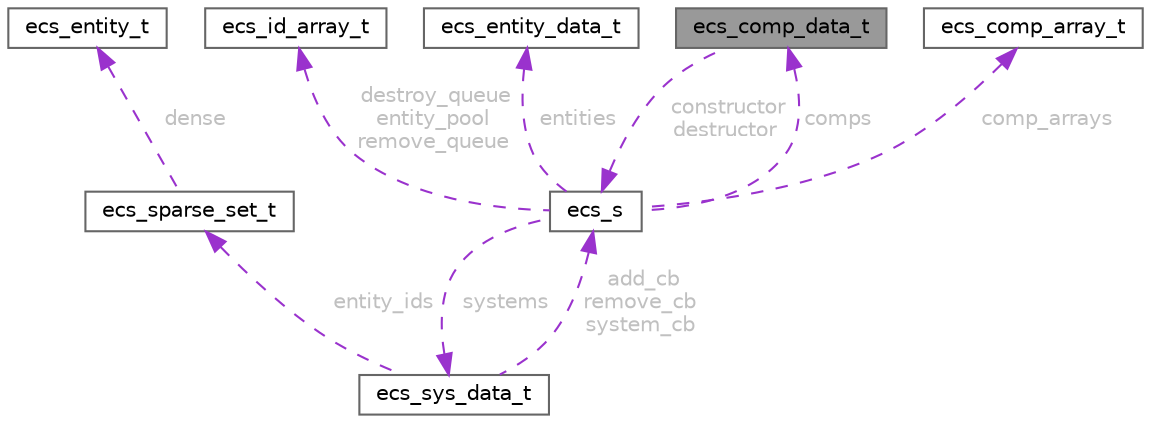 digraph "ecs_comp_data_t"
{
 // LATEX_PDF_SIZE
  bgcolor="transparent";
  edge [fontname=Helvetica,fontsize=10,labelfontname=Helvetica,labelfontsize=10];
  node [fontname=Helvetica,fontsize=10,shape=box,height=0.2,width=0.4];
  Node1 [id="Node000001",label="ecs_comp_data_t",height=0.2,width=0.4,color="gray40", fillcolor="grey60", style="filled", fontcolor="black",tooltip=" "];
  Node2 -> Node1 [id="edge1_Node000001_Node000002",dir="back",color="darkorchid3",style="dashed",tooltip=" ",label=" constructor\ndestructor",fontcolor="grey" ];
  Node2 [id="Node000002",label="ecs_s",height=0.2,width=0.4,color="gray40", fillcolor="white", style="filled",URL="$structecs__s.html",tooltip=" "];
  Node3 -> Node2 [id="edge2_Node000002_Node000003",dir="back",color="darkorchid3",style="dashed",tooltip=" ",label=" destroy_queue\nentity_pool\nremove_queue",fontcolor="grey" ];
  Node3 [id="Node000003",label="ecs_id_array_t",height=0.2,width=0.4,color="gray40", fillcolor="white", style="filled",URL="$structecs__id__array__t.html",tooltip=" "];
  Node4 -> Node2 [id="edge3_Node000002_Node000004",dir="back",color="darkorchid3",style="dashed",tooltip=" ",label=" entities",fontcolor="grey" ];
  Node4 [id="Node000004",label="ecs_entity_data_t",height=0.2,width=0.4,color="gray40", fillcolor="white", style="filled",URL="$structecs__entity__data__t.html",tooltip=" "];
  Node1 -> Node2 [id="edge4_Node000002_Node000001",dir="back",color="darkorchid3",style="dashed",tooltip=" ",label=" comps",fontcolor="grey" ];
  Node5 -> Node2 [id="edge5_Node000002_Node000005",dir="back",color="darkorchid3",style="dashed",tooltip=" ",label=" comp_arrays",fontcolor="grey" ];
  Node5 [id="Node000005",label="ecs_comp_array_t",height=0.2,width=0.4,color="gray40", fillcolor="white", style="filled",URL="$structecs__comp__array__t.html",tooltip=" "];
  Node6 -> Node2 [id="edge6_Node000002_Node000006",dir="back",color="darkorchid3",style="dashed",tooltip=" ",label=" systems",fontcolor="grey" ];
  Node6 [id="Node000006",label="ecs_sys_data_t",height=0.2,width=0.4,color="gray40", fillcolor="white", style="filled",URL="$structecs__sys__data__t.html",tooltip=" "];
  Node7 -> Node6 [id="edge7_Node000006_Node000007",dir="back",color="darkorchid3",style="dashed",tooltip=" ",label=" entity_ids",fontcolor="grey" ];
  Node7 [id="Node000007",label="ecs_sparse_set_t",height=0.2,width=0.4,color="gray40", fillcolor="white", style="filled",URL="$structecs__sparse__set__t.html",tooltip=" "];
  Node8 -> Node7 [id="edge8_Node000007_Node000008",dir="back",color="darkorchid3",style="dashed",tooltip=" ",label=" dense",fontcolor="grey" ];
  Node8 [id="Node000008",label="ecs_entity_t",height=0.2,width=0.4,color="gray40", fillcolor="white", style="filled",URL="$structecs__entity__t.html",tooltip="An entity handle."];
  Node2 -> Node6 [id="edge9_Node000006_Node000002",dir="back",color="darkorchid3",style="dashed",tooltip=" ",label=" add_cb\nremove_cb\nsystem_cb",fontcolor="grey" ];
}
